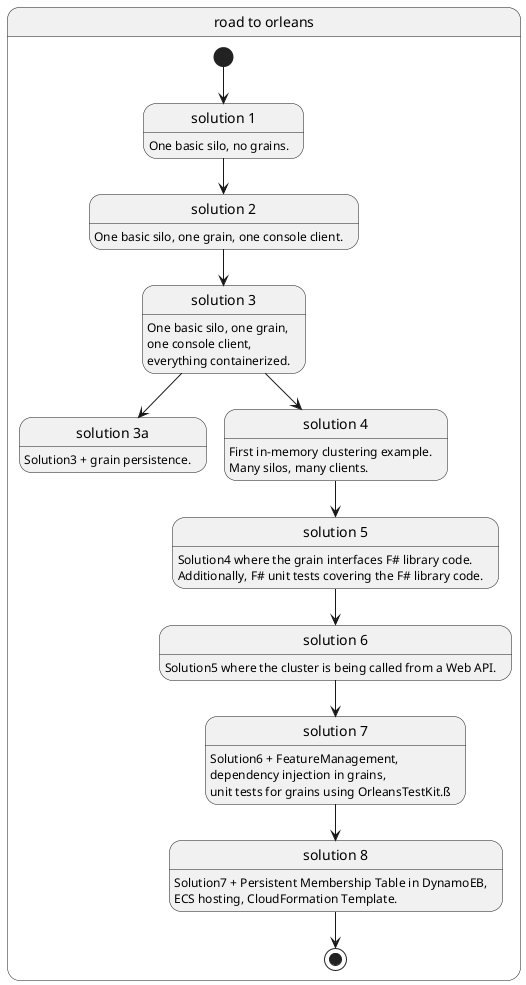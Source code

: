 @startuml "road-to-orleans"
hide empty description
  state "road to orleans" as PhaseA{
    state "solution 1" as Solution1{
      Solution1 : One basic silo, no grains.
    }

    state "solution 2" as Solution2{
      Solution2 : One basic silo, one grain, one console client.
    }

    state "solution 3" as Solution3{
      Solution3 : One basic silo, one grain,
      Solution3 : one console client,
      Solution3 : everything containerized.
    }

    state "solution 3a" as Solution3a{
      Solution3a : Solution3 + grain persistence.
    }

    state "solution 4" as Solution4{
      Solution4 : First in-memory clustering example.
      Solution4 : Many silos, many clients.
    }

    state "solution 5" as Solution5{
      Solution5 : Solution4 where the grain interfaces F# library code.
      Solution5 : Additionally, F# unit tests covering the F# library code.
    }

    state "solution 6" as Solution6{
      Solution6 : Solution5 where the cluster is being called from a Web API.
    }

    state "solution 7" as Solution7{
      Solution7 : Solution6 + FeatureManagement,
      Solution7 : dependency injection in grains,
      Solution7 : unit tests for grains using OrleansTestKit.ß
    }

    state "solution 8" as Solution8{
      Solution8 : Solution7 + Persistent Membership Table in DynamoEB,
      Solution8 : ECS hosting, CloudFormation Template.
    }

    [*] --> Solution1
    Solution1 --> Solution2
    Solution2 --> Solution3
    Solution3 --> Solution3a
    Solution3 --> Solution4
    Solution4 --> Solution5
    Solution5 --> Solution6
    Solution6 --> Solution7
    Solution7 --> Solution8
    Solution8 --> [*]
  }
@enduml